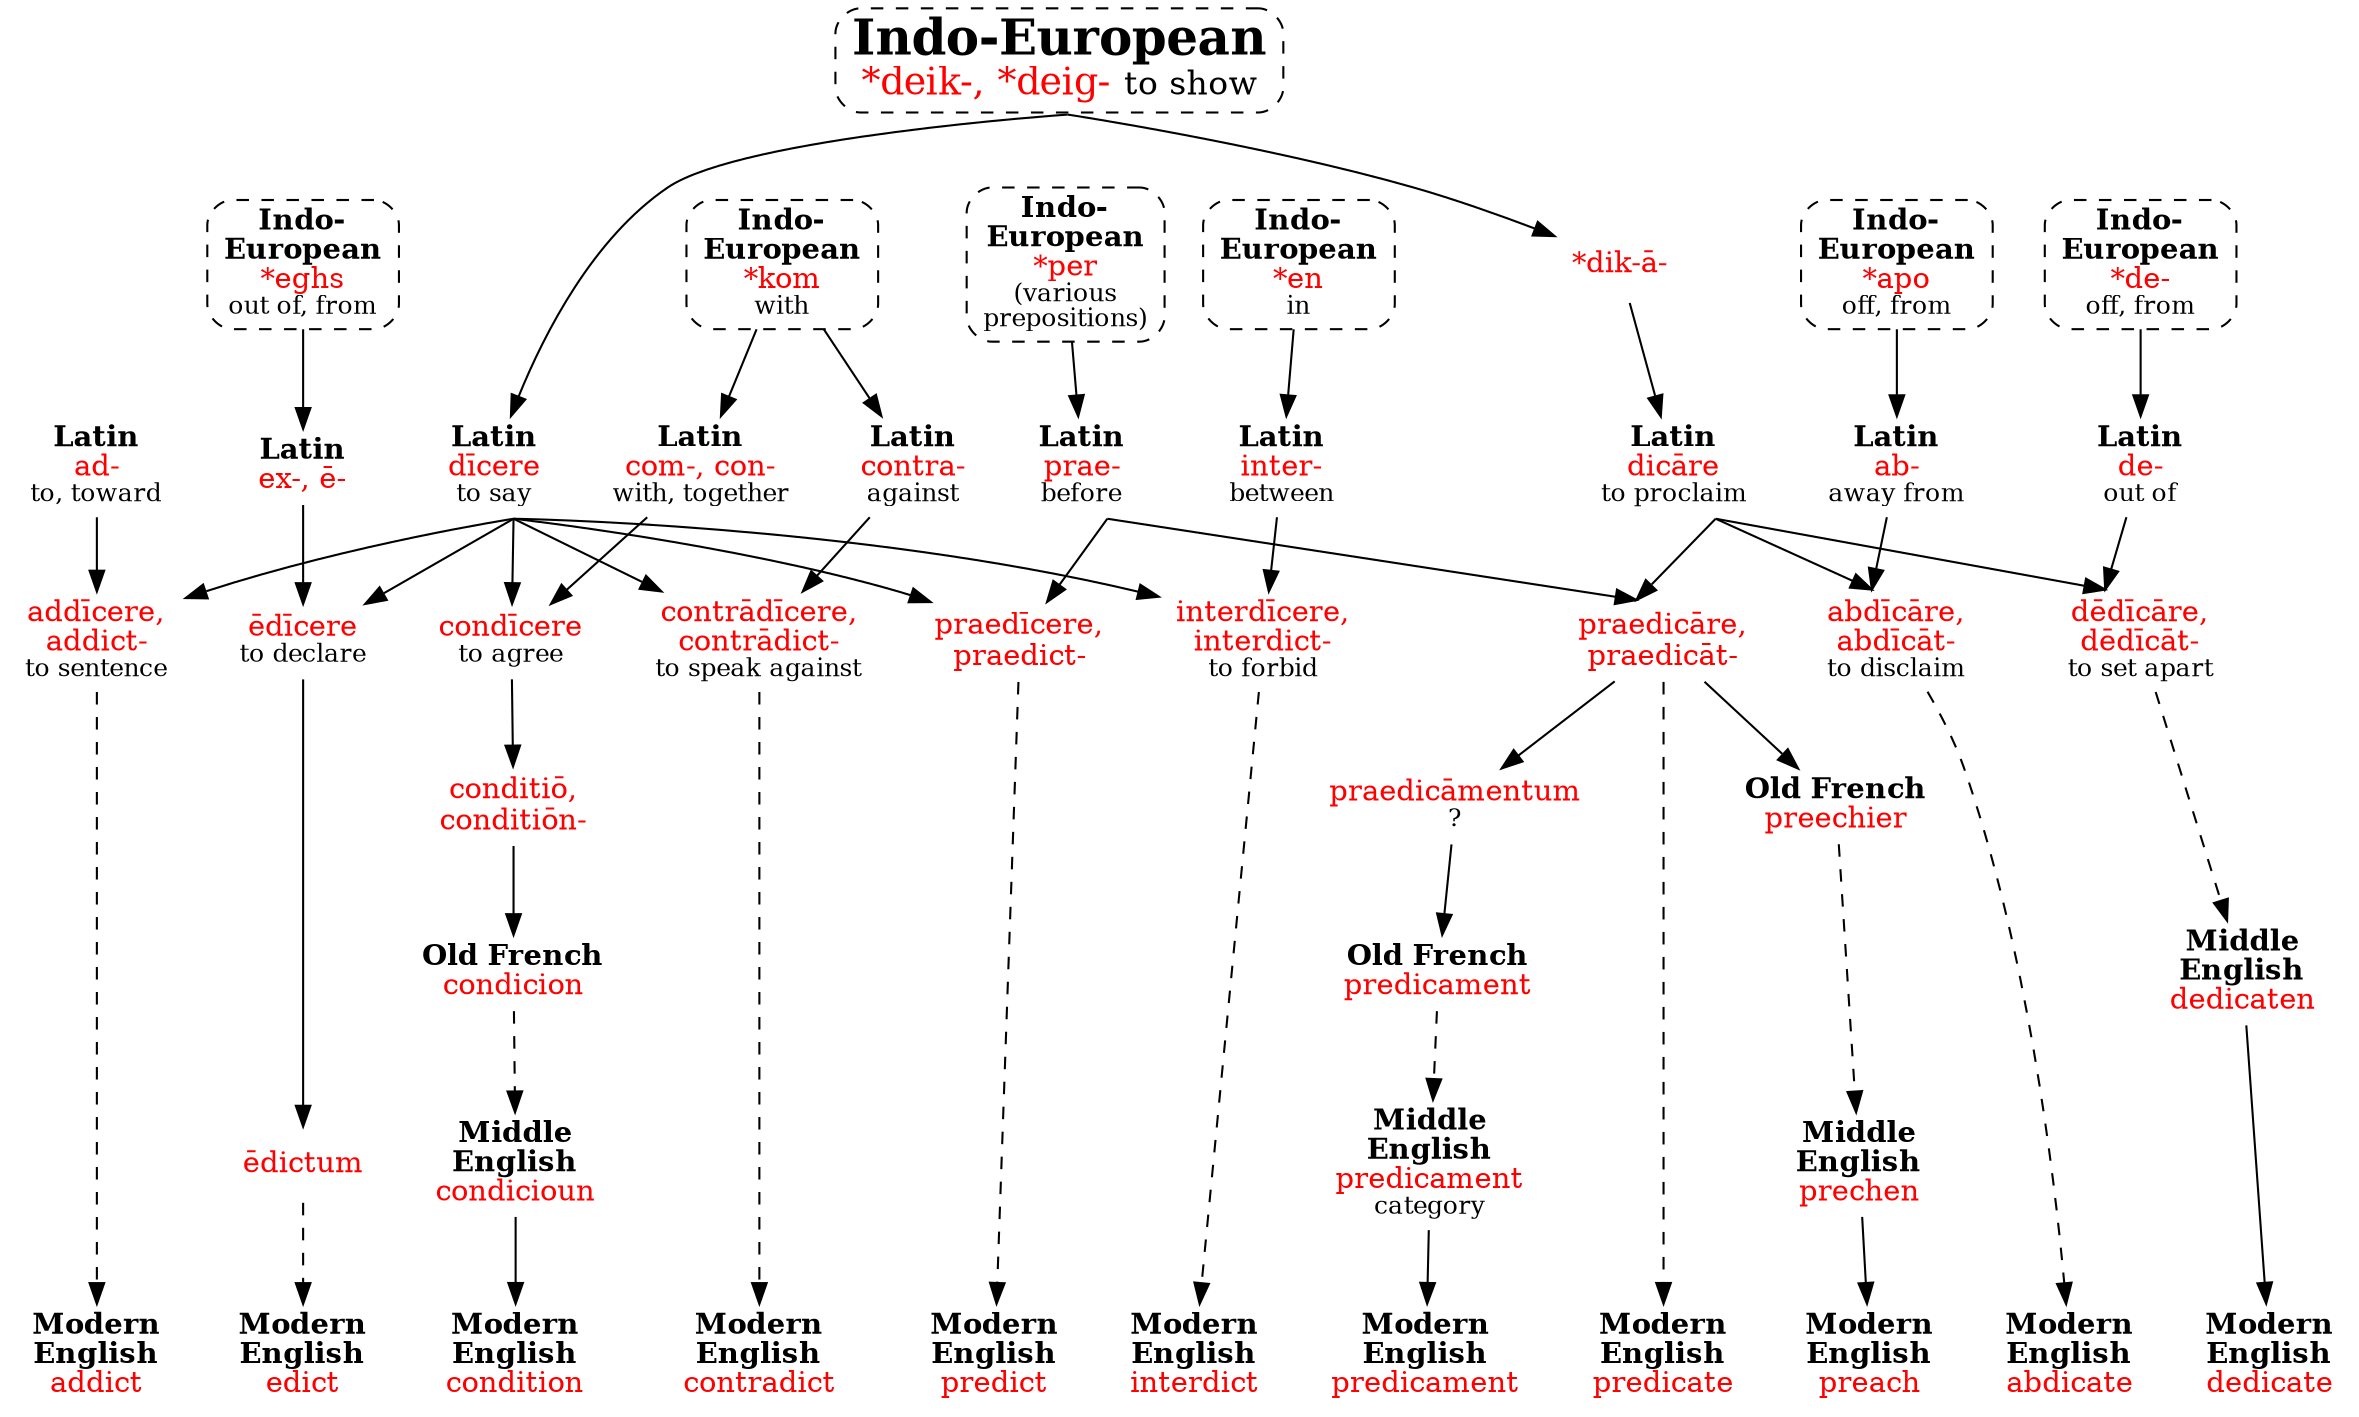 strict digraph {
node [shape=none]
deik [label=<<font point-size="24"><b>Indo-European</b></font><br/><font point-size="18" color="red">*deik-, *deig- </font><font point-size="16">to show</font>> shape=box style="dashed,rounded" URL="deik-show0.svg" tooltip="Indo-European \"*deik-, *deig-\" to show"]

deik -> dikaa [sametail=1]
dikaa [label=<<font color="red">*dik-ā-</font>>]

deik -> dicereL [sametail=1 minlen=2]

/* ---- dicere prefixed forms ---- */
dicereL [label=<<b>Latin</b><br/><font color="red">dīcere</font><br/><font point-size="12">to say</font>>]
dicereL -> {addicereL edicereL contradicere praedicere interdicere condicereL} [sametail=1]
/* addict */
addicereL [label=<<font color="red">addīcere,<br/>addict-</font><br/><font point-size="12">to sentence</font>>]
addict [label=<<b>Modern<br/>English</b><br/><font color="red">addict</font>>]
addicereL -> addict [style=dashed]
/* ad-? */
adL [label=<<b>Latin</b><br/><font color="red">ad-</font><br/><font point-size="12">to, toward</font>>]
adL -> addicereL

/* edict */
edicereL [label=<<font color="red">ēdīcere</font><br/><font point-size="12">to declare</font>>]
edictumL [label=<<font color="red">ēdictum</font>>]
edict [label=<<b>Modern<br/>English</b><br/><font color="red">edict</font>>]
edicereL -> edictumL [weight=1]
edictumL -> edict [style=dashed]
/* ex- (eghs) */
eghs [label=<<b>Indo-<br/>European</b><br/><font color="red">*eghs</font><br/><font point-size="12">out of, from</font>> shape=box style="dashed,rounded" URL="eghs-out.svg"]
exL [label=<<b>Latin</b><br/><font color="red">ex-, ē-</font>>]
eghs -> exL -> edicereL

/* contradict */
contradicere [label=<<font color="red">contrādīcere,<br/>contrādict-</font><br/><font point-size="12">to speak against</font>>]
contradict [label=<<b>Modern<br/>English</b><br/><font color="red">contradict</font>>]
contradicere -> contradict [style=dashed]
/* contra- (kom) */
kom [label=<<b>Indo-<br/>European</b><br/><font color="red">*kom</font><br/><font point-size="12">with</font>> shape=box style="dashed,rounded" URL="kom-with.svg"]
contraL [label=<<b>Latin</b><br/><font color="red">contra-</font><br/><font point-size="12">against</font>>]
kom -> contraL
contraL -> contradicere [samehead=1]

/* predict */
praedicere [label=<<font color="red">praedīcere,<br/>praedict-</font>>]
predict [label=<<b>Modern<br/>English</b><br/><font color="red">predict</font>>]
praedicere -> predict [style=dashed]
/* prae- (per) */
perIE [label=<<b>Indo-<br/>European</b><br/><font color="red">*per</font><br/><font point-size="12">(various<br/>prepositions)</font>> shape=box style="dashed,rounded" URL="per-prai1.svg"]
praeL [label=<<b>Latin</b><br/><font color="red">prae-</font><br/><font point-size="12">before</font>>]
perIE -> praeL
praeL -> praedicere [sametail=1 samehead=1]

/* interdict */
interdicere [label=<<font color="red">interdīcere,<br/>interdict-</font><br/><font point-size="12">to forbid</font>>]
interdict [label=<<b>Modern<br/>English</b><br/><font color="red">interdict</font>>]
interdicere -> interdict [style=dashed]
/* inter- (en) */
enIE [label=<<b>Indo-<br/>European</b><br/><font color="red">*en</font><br/><font point-size="12">in</font>> shape=box style="dashed,rounded" URL="en-in3.svg"]
interL [label=<<b>Latin</b><br/><font color="red">inter-</font><br/><font point-size="12">between</font>>]
enIE -> interL
interL -> interdicere [samehead=1]

/* condition */
condicereL [label=<<font color="red">condīcere</font><br/><font point-size="12">to agree</font>>]
conditioL [label=<<font color="red">conditiō,<br/>conditiōn-</font>>]
condicionOF [label=<<b>Old French</b><br/><font color="red">condicion</font>>]
condiciounME [label=<<b>Middle<br/>English</b><br/><font color="red">condicioun</font>>]
condition [label=<<b>Modern<br/>English</b><br/><font color="red">condition</font>>]
condicereL -> conditioL -> condicionOF
condicionOF -> condiciounME [style=dashed]
condiciounME -> condition
/* con- */
conL [label=<<b>Latin</b><br/><font color="red">com-, con-</font><br/><font point-size="12">with, together</font>>]
kom -> conL -> condicereL

/* ---- dicare ---- */
/* predicate */
dicareL [label=<<b>Latin</b><br/><font color="red">dicāre</font><br/><font point-size="12">to proclaim</font>>]
praedicareL [label=<<font color="red">praedicāre,<br/>praedicāt-</font>>]
predicate [label=<<b>Modern<br/>English</b><br/><font color="red">predicate</font>>]
dikaa -> dicareL
praeL -> praedicareL [sametail=1 samehead=1]
dicareL -> praedicareL [sametail=1 samehead=1]
praedicareL -> predicate [style=dashed]

/* preach */
preechierOF [label=<<b>Old French</b><br/><font color="red">preechier</font>>]
prechenME [label=<<b>Middle<br/>English</b><br/><font color="red">prechen</font>>]
preach [label=<<b>Modern<br/>English</b><br/><font color="red">preach</font>>]
praedicareL -> preechierOF
preechierOF -> prechenME [style=dashed]
prechenME -> preach
/* predicament (L translation of G category) */
praedicamentum [label=<<font color="red">praedicāmentum</font><br/><font point-size="12">?</font>>] // "speak against publicly
predicamentOF [label=<<b>Old French</b><br/><font color="red">predicament</font>>]
predicamentME [label=<<b>Middle<br/>English</b><br/><font color="red">predicament</font><br/><font point-size="12">category</font>>] // where did the current meaning come from?
predicament [label=<<b>Modern<br/>English</b><br/><font color="red">predicament</font>>]
praedicareL -> praedicamentum -> predicamentOF
predicamentOF -> predicamentME [style=dashed]
predicamentME -> predicament

/* abdicate */
abdicareL [label=<<font color="red">abdīcāre,<br/>abdīcāt-</font><br/><font point-size="12">to disclaim</font>>] // why long i?
abdicate [label=<<b>Modern<br/>English</b><br/><font color="red">abdicate</font>>]
{abL dicareL} -> abdicareL [samehead=1]
abdicareL -> abdicate [style=dashed]
/* ab- (apo) */
apoIE [label=<<b>Indo-<br/>European</b><br/><font color="red">*apo</font><br/><font point-size="12">off, from</font>> shape=box style="dashed,rounded" URL="apo-off1.svg"]
abL [label=<<b>Latin</b><br/><font color="red">ab-</font><br/><font point-size="12">away from</font>>]
apoIE -> abL

/* dedicate */
dedicareL [label=<<font color="red">dēdīcāre,<br/>dēdīcāt-</font><br/><font point-size="12">to set apart</font>>]
dedicatenME [label=<<b>Middle<br/>English</b><br/><font color="red">dedicaten</font>>]
dedicate [label=<<b>Modern<br/>English</b><br/><font color="red">dedicate</font>>]
{deL dicareL} -> dedicareL [samehead=1]
dedicareL -> dedicatenME [style=dashed]
dedicatenME -> dedicate
/* de- (not in AHD) */
deIE [label=<<b>Indo-<br/>European</b><br/><font color="red">*de-</font><br/><font point-size="12">off, from</font>> shape=box style="dashed,rounded" URL="de.svg"] // not made, requires a source
deL [label=<<b>Latin</b><br/><font color="red">de-</font><br/><font point-size="12">out of</font>>]
deIE -> deL


{ rank=same predicate preach predicament abdicate dedicate condition contradict predict interdict edict addict }
{ rank=same perIE apoIE deIE eghs kom }
dicareL -> {praedicareL abdicareL dedicareL} [sametail=1]
// {rank=same prejudiceOF preechierOF predicamentOF vengierOF}
// {rank=same prejudiceME prechenME predicamentME dedicatenME indexME judicialME jugenME vendettaI}
// {rank=same dicareL digitusL}
}